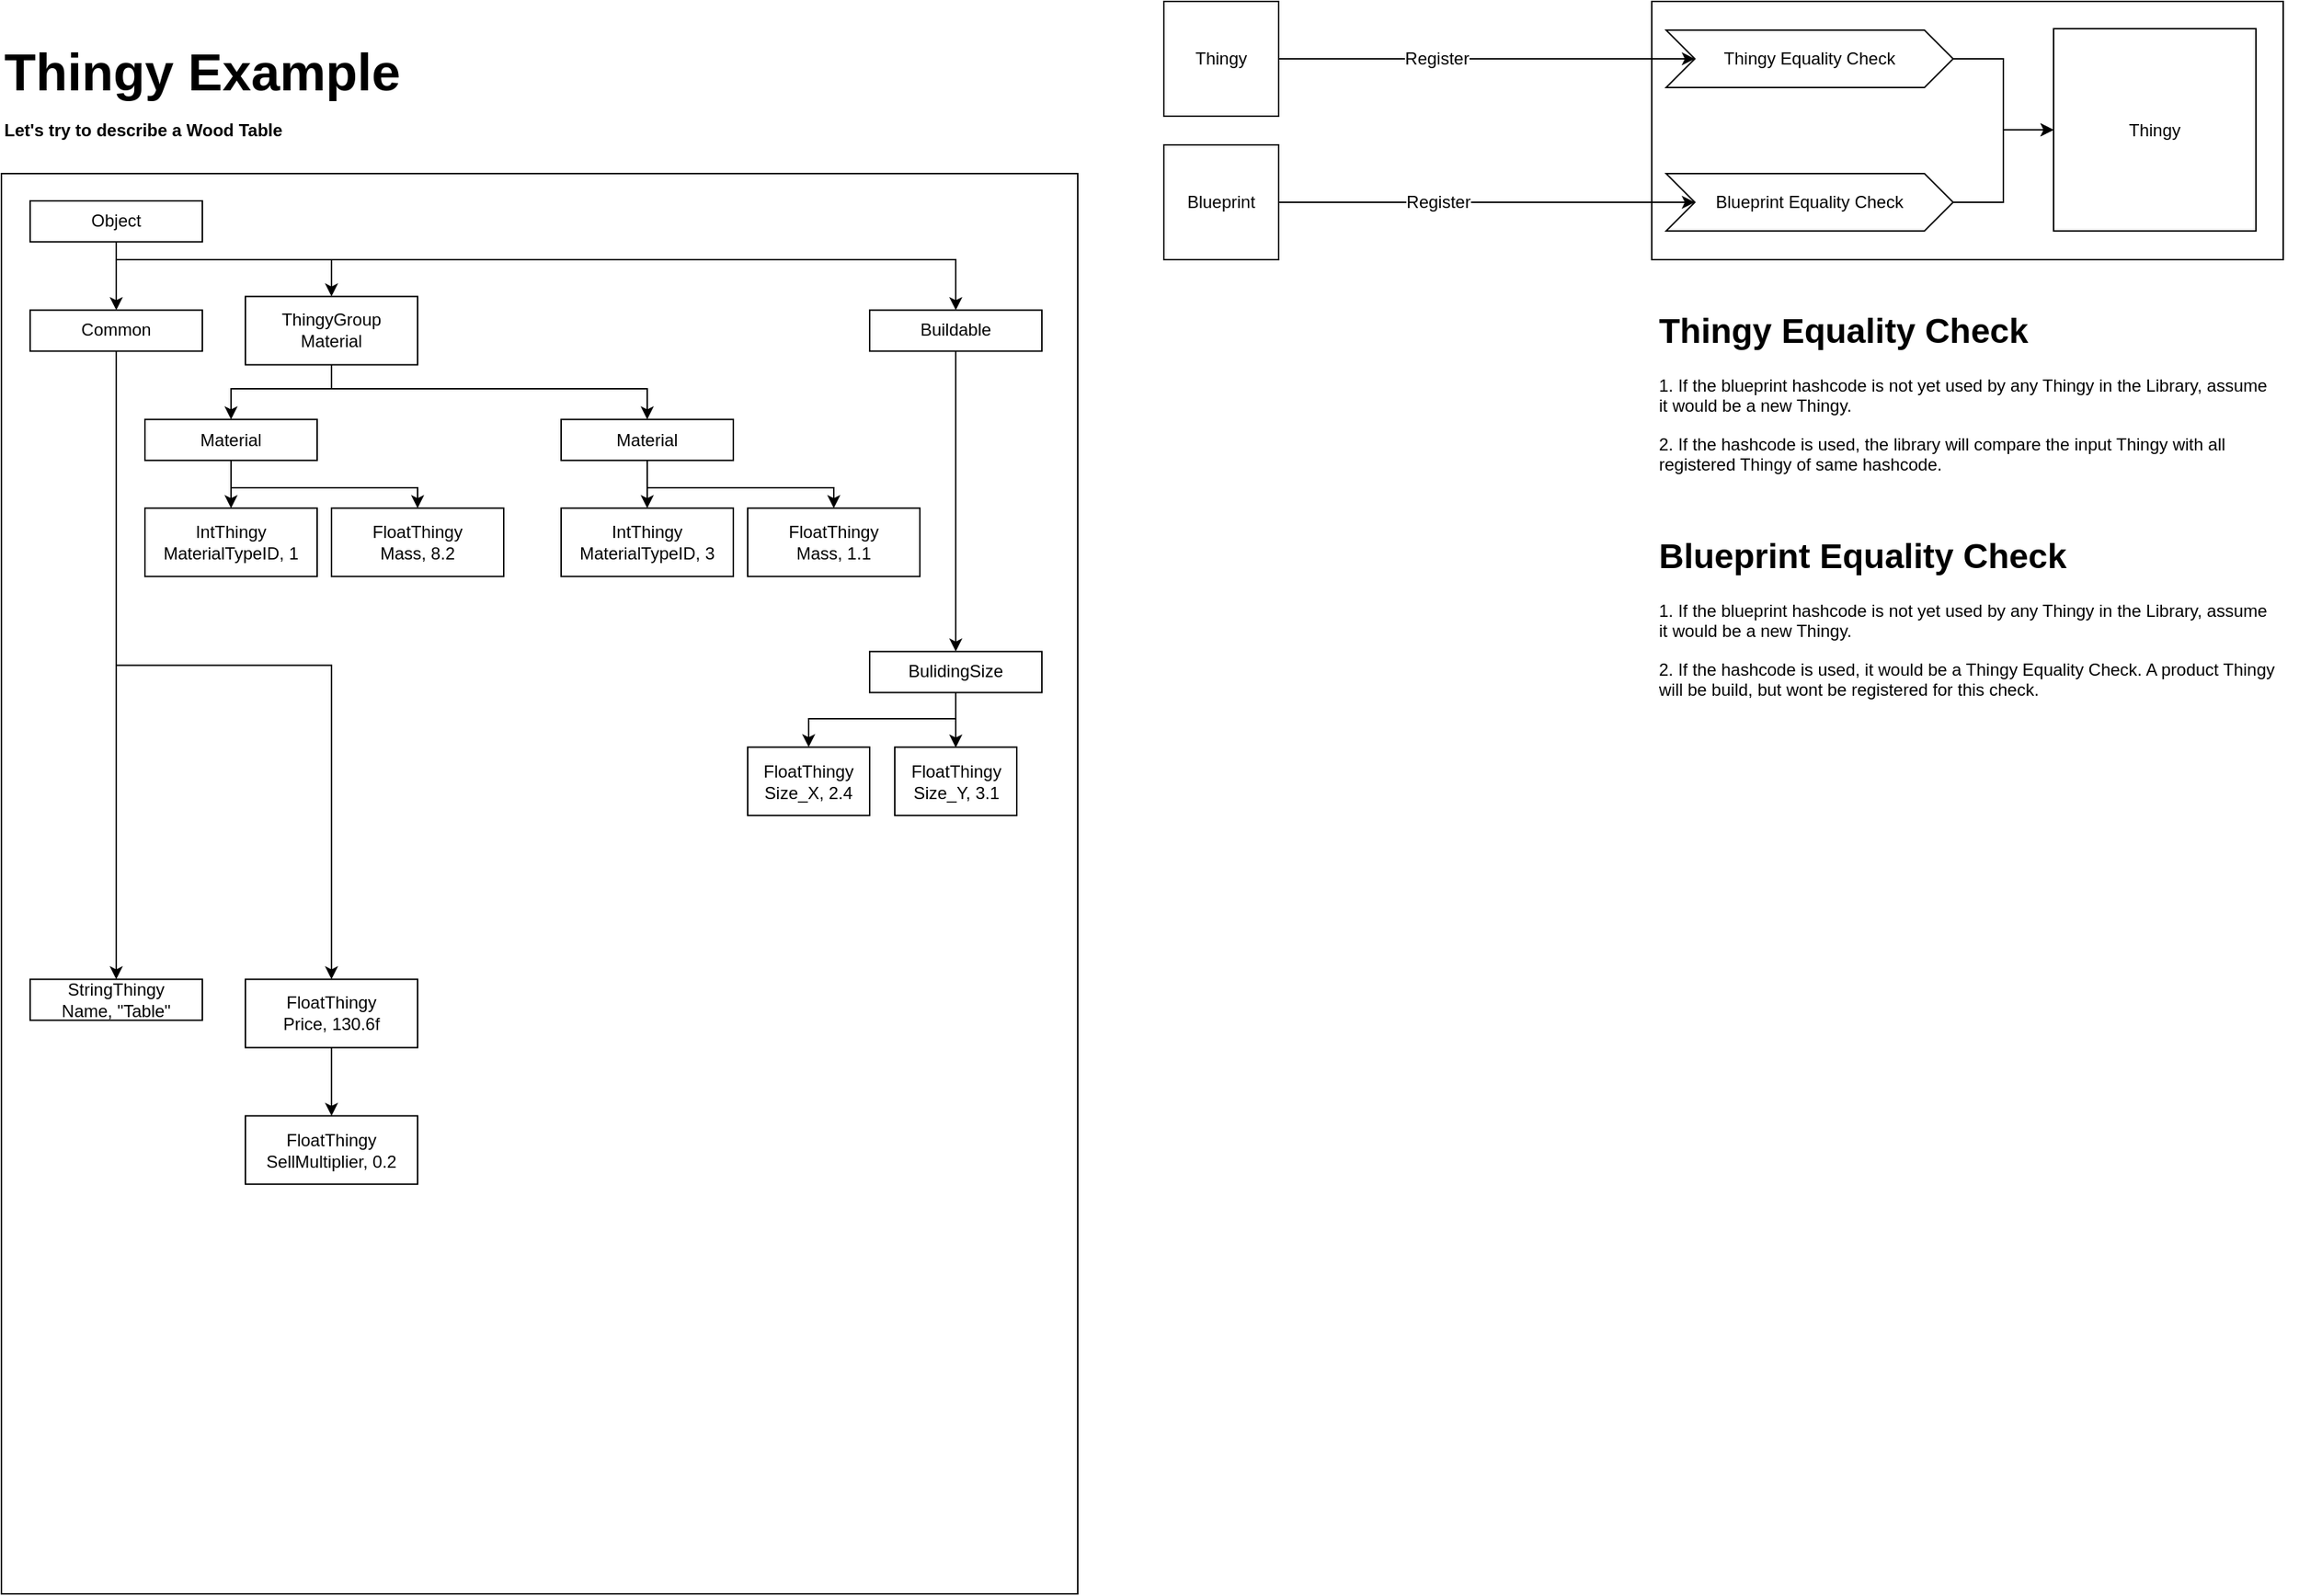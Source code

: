 <mxfile version="10.6.3" type="github"><diagram id="C_mR6CYTZlywy4-nMV0M" name="Page-1"><mxGraphModel dx="4303" dy="1674" grid="1" gridSize="10" guides="1" tooltips="1" connect="1" arrows="1" fold="1" page="1" pageScale="1" pageWidth="827" pageHeight="1169" math="0" shadow="0"><root><mxCell id="0"/><mxCell id="1" parent="0"/><mxCell id="CSFQHow8QT7EH4-0Ss8l-1" value="Blueprint" style="whiteSpace=wrap;html=1;aspect=fixed;" parent="1" vertex="1"><mxGeometry x="20" y="120" width="80" height="80" as="geometry"/></mxCell><mxCell id="CSFQHow8QT7EH4-0Ss8l-2" value="&lt;div&gt;Thingy&lt;/div&gt;" style="whiteSpace=wrap;html=1;aspect=fixed;" parent="1" vertex="1"><mxGeometry x="20" y="20" width="80" height="80" as="geometry"/></mxCell><mxCell id="CSFQHow8QT7EH4-0Ss8l-8" value="" style="group;resizable=1;recursiveResize=0;" parent="1" vertex="1" connectable="0"><mxGeometry x="360" y="20" width="450" height="180" as="geometry"/></mxCell><mxCell id="CSFQHow8QT7EH4-0Ss8l-6" value="" style="rounded=0;whiteSpace=wrap;html=1;" parent="CSFQHow8QT7EH4-0Ss8l-8" vertex="1"><mxGeometry width="440" height="180" as="geometry"/></mxCell><mxCell id="CSFQHow8QT7EH4-0Ss8l-7" value="&lt;div&gt;Thingy&lt;/div&gt;" style="whiteSpace=wrap;html=1;aspect=fixed;" parent="CSFQHow8QT7EH4-0Ss8l-8" vertex="1"><mxGeometry x="280" y="19" width="141" height="141" as="geometry"/></mxCell><mxCell id="CSFQHow8QT7EH4-0Ss8l-22" style="edgeStyle=orthogonalEdgeStyle;rounded=0;orthogonalLoop=1;jettySize=auto;html=1;exitX=1;exitY=0.5;exitDx=0;exitDy=0;" parent="CSFQHow8QT7EH4-0Ss8l-8" source="CSFQHow8QT7EH4-0Ss8l-20" target="CSFQHow8QT7EH4-0Ss8l-7" edge="1"><mxGeometry relative="1" as="geometry"/></mxCell><mxCell id="CSFQHow8QT7EH4-0Ss8l-20" value="Thingy Equality Check" style="shape=step;perimeter=stepPerimeter;whiteSpace=wrap;html=1;fixedSize=1;" parent="CSFQHow8QT7EH4-0Ss8l-8" vertex="1"><mxGeometry x="10" y="20" width="200" height="40" as="geometry"/></mxCell><mxCell id="CSFQHow8QT7EH4-0Ss8l-24" style="edgeStyle=orthogonalEdgeStyle;rounded=0;orthogonalLoop=1;jettySize=auto;html=1;exitX=1;exitY=0.5;exitDx=0;exitDy=0;entryX=0;entryY=0.5;entryDx=0;entryDy=0;" parent="CSFQHow8QT7EH4-0Ss8l-8" source="CSFQHow8QT7EH4-0Ss8l-23" target="CSFQHow8QT7EH4-0Ss8l-7" edge="1"><mxGeometry relative="1" as="geometry"/></mxCell><mxCell id="CSFQHow8QT7EH4-0Ss8l-23" value="Blueprint Equality Check" style="shape=step;perimeter=stepPerimeter;whiteSpace=wrap;html=1;fixedSize=1;" parent="CSFQHow8QT7EH4-0Ss8l-8" vertex="1"><mxGeometry x="10" y="120" width="200" height="40" as="geometry"/></mxCell><mxCell id="CSFQHow8QT7EH4-0Ss8l-10" style="edgeStyle=orthogonalEdgeStyle;rounded=0;orthogonalLoop=1;jettySize=auto;html=1;exitX=1;exitY=0.5;exitDx=0;exitDy=0;entryX=0;entryY=0.5;entryDx=0;entryDy=0;" parent="1" source="CSFQHow8QT7EH4-0Ss8l-2" target="CSFQHow8QT7EH4-0Ss8l-20" edge="1"><mxGeometry relative="1" as="geometry"><mxPoint x="250" y="60" as="targetPoint"/></mxGeometry></mxCell><mxCell id="CSFQHow8QT7EH4-0Ss8l-11" value="Register" style="text;html=1;resizable=0;points=[];align=center;verticalAlign=middle;labelBackgroundColor=#ffffff;" parent="CSFQHow8QT7EH4-0Ss8l-10" vertex="1" connectable="0"><mxGeometry x="-0.473" y="2" relative="1" as="geometry"><mxPoint x="33.5" y="2" as="offset"/></mxGeometry></mxCell><mxCell id="CSFQHow8QT7EH4-0Ss8l-9" style="edgeStyle=orthogonalEdgeStyle;rounded=0;orthogonalLoop=1;jettySize=auto;html=1;exitX=1;exitY=0.5;exitDx=0;exitDy=0;entryX=0;entryY=0.5;entryDx=0;entryDy=0;" parent="1" source="CSFQHow8QT7EH4-0Ss8l-1" target="CSFQHow8QT7EH4-0Ss8l-23" edge="1"><mxGeometry relative="1" as="geometry"><mxPoint x="130" y="490" as="targetPoint"/></mxGeometry></mxCell><mxCell id="CSFQHow8QT7EH4-0Ss8l-12" value="&lt;div&gt;Register&lt;/div&gt;" style="text;html=1;resizable=0;points=[];align=center;verticalAlign=middle;labelBackgroundColor=#ffffff;" parent="CSFQHow8QT7EH4-0Ss8l-9" vertex="1" connectable="0"><mxGeometry x="-0.646" y="3" relative="1" as="geometry"><mxPoint x="59" y="3" as="offset"/></mxGeometry></mxCell><mxCell id="FGdSU6rFXtjGBXNqWp7h-1" value="&lt;h1&gt;Thingy Equality Check&lt;br&gt;&lt;/h1&gt;&lt;p&gt;1. If the blueprint hashcode is not yet used by any Thingy in the Library, assume it would be a new Thingy.&lt;/p&gt;&lt;p&gt;2. If the hashcode is used, the library will compare the input Thingy with all registered Thingy of same hashcode.&lt;/p&gt;&lt;p&gt;&lt;br&gt;&lt;/p&gt;&lt;h1&gt;Blueprint Equality Check&lt;br&gt;&lt;/h1&gt;&lt;p&gt;1. If the blueprint hashcode is not yet used by any Thingy in the Library, assume it would be a new Thingy.&lt;/p&gt;&lt;p&gt;2. If the hashcode is used, it would be a Thingy Equality Check. A product Thingy will be build, but wont be registered for this check.&lt;br&gt;&lt;/p&gt;&lt;br&gt;&lt;p&gt;&lt;br&gt;&lt;/p&gt;&lt;br&gt;&lt;p&gt;&lt;br&gt;&lt;/p&gt;" style="text;html=1;strokeColor=none;fillColor=none;spacing=5;spacingTop=-20;whiteSpace=wrap;overflow=hidden;rounded=0;" vertex="1" parent="1"><mxGeometry x="360" y="230" width="440" height="320" as="geometry"/></mxCell><mxCell id="FGdSU6rFXtjGBXNqWp7h-3" value="&lt;div style=&quot;line-height: 100%&quot;&gt;&lt;p align=&quot;right&quot;&gt;&lt;font style=&quot;font-size: 36px&quot;&gt;Thingy Example&lt;font style=&quot;font-size: 16px&quot;&gt;&lt;br&gt;&lt;/font&gt;&lt;/font&gt;&lt;/p&gt;&lt;p align=&quot;left&quot;&gt;Let's try to describe a Wood Table&lt;font style=&quot;font-size: 36px&quot;&gt;&lt;br&gt;&lt;/font&gt;&lt;/p&gt;&lt;/div&gt;" style="text;html=1;strokeColor=none;fillColor=none;align=left;verticalAlign=bottom;whiteSpace=wrap;rounded=0;fontStyle=1" vertex="1" parent="1"><mxGeometry x="-790" y="30" width="750" height="100" as="geometry"/></mxCell><mxCell id="FGdSU6rFXtjGBXNqWp7h-47" value="" style="group" vertex="1" connectable="0" parent="1"><mxGeometry x="-790" y="140" width="750" height="990" as="geometry"/></mxCell><mxCell id="FGdSU6rFXtjGBXNqWp7h-2" value="" style="rounded=0;whiteSpace=wrap;html=1;connectable=0;resizable=1;movable=0;cloneable=0;deletable=0;rotatable=0;editable=0;recursiveResize=0;" vertex="1" parent="FGdSU6rFXtjGBXNqWp7h-47"><mxGeometry width="750" height="990.0" as="geometry"/></mxCell><mxCell id="FGdSU6rFXtjGBXNqWp7h-51" style="edgeStyle=orthogonalEdgeStyle;rounded=0;orthogonalLoop=1;jettySize=auto;html=1;" edge="1" parent="FGdSU6rFXtjGBXNqWp7h-47" source="FGdSU6rFXtjGBXNqWp7h-5" target="FGdSU6rFXtjGBXNqWp7h-9"><mxGeometry relative="1" as="geometry"/></mxCell><mxCell id="FGdSU6rFXtjGBXNqWp7h-52" style="edgeStyle=orthogonalEdgeStyle;rounded=0;orthogonalLoop=1;jettySize=auto;html=1;exitX=0.5;exitY=1;exitDx=0;exitDy=0;" edge="1" parent="FGdSU6rFXtjGBXNqWp7h-47" source="FGdSU6rFXtjGBXNqWp7h-5" target="FGdSU6rFXtjGBXNqWp7h-17"><mxGeometry relative="1" as="geometry"><Array as="points"><mxPoint x="80" y="60"/><mxPoint x="230" y="60"/></Array></mxGeometry></mxCell><mxCell id="FGdSU6rFXtjGBXNqWp7h-53" style="edgeStyle=orthogonalEdgeStyle;rounded=0;orthogonalLoop=1;jettySize=auto;html=1;exitX=0.5;exitY=1;exitDx=0;exitDy=0;entryX=0.5;entryY=0;entryDx=0;entryDy=0;" edge="1" parent="FGdSU6rFXtjGBXNqWp7h-47" source="FGdSU6rFXtjGBXNqWp7h-5" target="FGdSU6rFXtjGBXNqWp7h-36"><mxGeometry relative="1" as="geometry"><Array as="points"><mxPoint x="80" y="60"/><mxPoint x="665" y="60"/></Array></mxGeometry></mxCell><mxCell id="FGdSU6rFXtjGBXNqWp7h-5" value="Object" style="rounded=0;html=1;align=center;verticalAlign=middle;labelPosition=center;verticalLabelPosition=middle;spacing=2;whiteSpace=wrap;" vertex="1" parent="FGdSU6rFXtjGBXNqWp7h-47"><mxGeometry x="20" y="19.038" width="120" height="28.558" as="geometry"/></mxCell><mxCell id="FGdSU6rFXtjGBXNqWp7h-9" value="&lt;div&gt;Common&lt;/div&gt;" style="rounded=0;html=1;align=center;verticalAlign=middle;labelPosition=center;verticalLabelPosition=middle;spacing=2;whiteSpace=wrap;" vertex="1" parent="FGdSU6rFXtjGBXNqWp7h-47"><mxGeometry x="20" y="95.192" width="120" height="28.558" as="geometry"/></mxCell><mxCell id="FGdSU6rFXtjGBXNqWp7h-11" value="&lt;div&gt;StringThingy&lt;/div&gt;&lt;div&gt;Name, &quot;Table&quot;&lt;br&gt;&lt;/div&gt;" style="rounded=0;html=1;align=center;verticalAlign=middle;labelPosition=center;verticalLabelPosition=middle;spacing=2;whiteSpace=wrap;" vertex="1" parent="FGdSU6rFXtjGBXNqWp7h-47"><mxGeometry x="20" y="561.635" width="120" height="28.558" as="geometry"/></mxCell><mxCell id="FGdSU6rFXtjGBXNqWp7h-12" style="edgeStyle=orthogonalEdgeStyle;rounded=0;orthogonalLoop=1;jettySize=auto;html=1;exitX=0.5;exitY=1;exitDx=0;exitDy=0;entryX=0.5;entryY=0;entryDx=0;entryDy=0;" edge="1" parent="FGdSU6rFXtjGBXNqWp7h-47" source="FGdSU6rFXtjGBXNqWp7h-9" target="FGdSU6rFXtjGBXNqWp7h-11"><mxGeometry relative="1" as="geometry"/></mxCell><mxCell id="FGdSU6rFXtjGBXNqWp7h-13" value="&lt;div&gt;FloatThingy&lt;/div&gt;&lt;div&gt;Price, 130.6f&lt;br&gt;&lt;/div&gt;" style="rounded=0;html=1;align=center;verticalAlign=middle;labelPosition=center;verticalLabelPosition=middle;spacing=2;whiteSpace=wrap;" vertex="1" parent="FGdSU6rFXtjGBXNqWp7h-47"><mxGeometry x="170" y="561.635" width="120" height="47.596" as="geometry"/></mxCell><mxCell id="FGdSU6rFXtjGBXNqWp7h-14" style="edgeStyle=orthogonalEdgeStyle;rounded=0;orthogonalLoop=1;jettySize=auto;html=1;exitX=0.5;exitY=1;exitDx=0;exitDy=0;" edge="1" parent="FGdSU6rFXtjGBXNqWp7h-47" source="FGdSU6rFXtjGBXNqWp7h-9" target="FGdSU6rFXtjGBXNqWp7h-13"><mxGeometry relative="1" as="geometry"/></mxCell><mxCell id="FGdSU6rFXtjGBXNqWp7h-15" value="&lt;div&gt;FloatThingy&lt;/div&gt;&lt;div&gt;SellMultiplier, 0.2&lt;br&gt;&lt;/div&gt;" style="rounded=0;html=1;align=center;verticalAlign=middle;labelPosition=center;verticalLabelPosition=middle;spacing=2;whiteSpace=wrap;" vertex="1" parent="FGdSU6rFXtjGBXNqWp7h-47"><mxGeometry x="170" y="656.827" width="120" height="47.596" as="geometry"/></mxCell><mxCell id="FGdSU6rFXtjGBXNqWp7h-16" style="edgeStyle=orthogonalEdgeStyle;rounded=0;orthogonalLoop=1;jettySize=auto;html=1;exitX=0.5;exitY=1;exitDx=0;exitDy=0;entryX=0.5;entryY=0;entryDx=0;entryDy=0;" edge="1" parent="FGdSU6rFXtjGBXNqWp7h-47" source="FGdSU6rFXtjGBXNqWp7h-13" target="FGdSU6rFXtjGBXNqWp7h-15"><mxGeometry relative="1" as="geometry"/></mxCell><mxCell id="FGdSU6rFXtjGBXNqWp7h-17" value="&lt;div&gt;ThingyGroup&lt;/div&gt;&lt;div&gt;Material&lt;br&gt;&lt;/div&gt;" style="rounded=0;html=1;align=center;verticalAlign=middle;labelPosition=center;verticalLabelPosition=middle;spacing=2;whiteSpace=wrap;" vertex="1" parent="FGdSU6rFXtjGBXNqWp7h-47"><mxGeometry x="170" y="85.673" width="120" height="47.596" as="geometry"/></mxCell><mxCell id="FGdSU6rFXtjGBXNqWp7h-28" value="" style="group" vertex="1" connectable="0" parent="FGdSU6rFXtjGBXNqWp7h-47"><mxGeometry x="470" y="171.346" width="270" height="109.471" as="geometry"/></mxCell><mxCell id="FGdSU6rFXtjGBXNqWp7h-22" value="&lt;div&gt;Material&lt;/div&gt;" style="rounded=0;html=1;align=center;verticalAlign=middle;labelPosition=center;verticalLabelPosition=middle;spacing=2;whiteSpace=wrap;" vertex="1" parent="FGdSU6rFXtjGBXNqWp7h-28"><mxGeometry x="-80" width="120" height="28.558" as="geometry"/></mxCell><mxCell id="FGdSU6rFXtjGBXNqWp7h-24" value="&lt;div&gt;IntThingy&lt;/div&gt;&lt;div&gt;MaterialTypeID, 3&lt;br&gt;&lt;/div&gt;" style="rounded=0;html=1;align=center;verticalAlign=middle;labelPosition=center;verticalLabelPosition=middle;spacing=2;whiteSpace=wrap;" vertex="1" parent="FGdSU6rFXtjGBXNqWp7h-28"><mxGeometry x="-80" y="61.875" width="120" height="47.596" as="geometry"/></mxCell><mxCell id="FGdSU6rFXtjGBXNqWp7h-25" style="edgeStyle=orthogonalEdgeStyle;rounded=0;orthogonalLoop=1;jettySize=auto;html=1;exitX=0.5;exitY=1;exitDx=0;exitDy=0;entryX=0.5;entryY=0;entryDx=0;entryDy=0;" edge="1" parent="FGdSU6rFXtjGBXNqWp7h-28" source="FGdSU6rFXtjGBXNqWp7h-22" target="FGdSU6rFXtjGBXNqWp7h-24"><mxGeometry relative="1" as="geometry"/></mxCell><mxCell id="FGdSU6rFXtjGBXNqWp7h-26" value="&lt;div&gt;FloatThingy&lt;/div&gt;&lt;div&gt;Mass, 1.1&lt;br&gt;&lt;/div&gt;" style="rounded=0;html=1;align=center;verticalAlign=middle;labelPosition=center;verticalLabelPosition=middle;spacing=2;whiteSpace=wrap;" vertex="1" parent="FGdSU6rFXtjGBXNqWp7h-28"><mxGeometry x="50" y="61.875" width="120" height="47.596" as="geometry"/></mxCell><mxCell id="FGdSU6rFXtjGBXNqWp7h-27" style="edgeStyle=orthogonalEdgeStyle;rounded=0;orthogonalLoop=1;jettySize=auto;html=1;exitX=0.5;exitY=1;exitDx=0;exitDy=0;entryX=0.5;entryY=0;entryDx=0;entryDy=0;" edge="1" parent="FGdSU6rFXtjGBXNqWp7h-28" source="FGdSU6rFXtjGBXNqWp7h-22" target="FGdSU6rFXtjGBXNqWp7h-26"><mxGeometry relative="1" as="geometry"><Array as="points"><mxPoint x="-20" y="47.596"/><mxPoint x="110" y="47.596"/></Array></mxGeometry></mxCell><mxCell id="FGdSU6rFXtjGBXNqWp7h-23" style="edgeStyle=orthogonalEdgeStyle;rounded=0;orthogonalLoop=1;jettySize=auto;html=1;exitX=0.5;exitY=1;exitDx=0;exitDy=0;entryX=0.5;entryY=0;entryDx=0;entryDy=0;" edge="1" parent="FGdSU6rFXtjGBXNqWp7h-47" source="FGdSU6rFXtjGBXNqWp7h-17" target="FGdSU6rFXtjGBXNqWp7h-22"><mxGeometry relative="1" as="geometry"><Array as="points"><mxPoint x="230" y="150"/><mxPoint x="450" y="150"/></Array></mxGeometry></mxCell><mxCell id="FGdSU6rFXtjGBXNqWp7h-29" value="" style="group" vertex="1" connectable="0" parent="FGdSU6rFXtjGBXNqWp7h-47"><mxGeometry x="180" y="171.346" width="270" height="109.471" as="geometry"/></mxCell><mxCell id="FGdSU6rFXtjGBXNqWp7h-46" style="edgeStyle=orthogonalEdgeStyle;rounded=0;orthogonalLoop=1;jettySize=auto;html=1;exitX=0.5;exitY=1;exitDx=0;exitDy=0;entryX=0.5;entryY=0;entryDx=0;entryDy=0;" edge="1" parent="FGdSU6rFXtjGBXNqWp7h-29" source="FGdSU6rFXtjGBXNqWp7h-30" target="FGdSU6rFXtjGBXNqWp7h-31"><mxGeometry relative="1" as="geometry"/></mxCell><mxCell id="FGdSU6rFXtjGBXNqWp7h-30" value="&lt;div&gt;Material&lt;/div&gt;" style="rounded=0;html=1;align=center;verticalAlign=middle;labelPosition=center;verticalLabelPosition=middle;spacing=2;whiteSpace=wrap;" vertex="1" parent="FGdSU6rFXtjGBXNqWp7h-29"><mxGeometry x="-80" width="120" height="28.558" as="geometry"/></mxCell><mxCell id="FGdSU6rFXtjGBXNqWp7h-31" value="&lt;div&gt;IntThingy&lt;/div&gt;&lt;div&gt;MaterialTypeID, 1&lt;br&gt;&lt;/div&gt;" style="rounded=0;html=1;align=center;verticalAlign=middle;labelPosition=center;verticalLabelPosition=middle;spacing=2;whiteSpace=wrap;" vertex="1" parent="FGdSU6rFXtjGBXNqWp7h-29"><mxGeometry x="-80" y="61.875" width="120" height="47.596" as="geometry"/></mxCell><mxCell id="FGdSU6rFXtjGBXNqWp7h-33" value="&lt;div&gt;FloatThingy&lt;/div&gt;&lt;div&gt;Mass, 8.2&lt;br&gt;&lt;/div&gt;" style="rounded=0;html=1;align=center;verticalAlign=middle;labelPosition=center;verticalLabelPosition=middle;spacing=2;whiteSpace=wrap;" vertex="1" parent="FGdSU6rFXtjGBXNqWp7h-29"><mxGeometry x="50" y="61.875" width="120" height="47.596" as="geometry"/></mxCell><mxCell id="FGdSU6rFXtjGBXNqWp7h-34" style="edgeStyle=orthogonalEdgeStyle;rounded=0;orthogonalLoop=1;jettySize=auto;html=1;exitX=0.5;exitY=1;exitDx=0;exitDy=0;entryX=0.5;entryY=0;entryDx=0;entryDy=0;" edge="1" parent="FGdSU6rFXtjGBXNqWp7h-29" source="FGdSU6rFXtjGBXNqWp7h-30" target="FGdSU6rFXtjGBXNqWp7h-33"><mxGeometry relative="1" as="geometry"><Array as="points"><mxPoint x="-20" y="47.596"/><mxPoint x="110" y="47.596"/></Array></mxGeometry></mxCell><mxCell id="FGdSU6rFXtjGBXNqWp7h-45" style="edgeStyle=orthogonalEdgeStyle;rounded=0;orthogonalLoop=1;jettySize=auto;html=1;exitX=0.5;exitY=1;exitDx=0;exitDy=0;entryX=0.5;entryY=0;entryDx=0;entryDy=0;" edge="1" parent="FGdSU6rFXtjGBXNqWp7h-47" source="FGdSU6rFXtjGBXNqWp7h-17" target="FGdSU6rFXtjGBXNqWp7h-30"><mxGeometry relative="1" as="geometry"><Array as="points"><mxPoint x="230" y="150"/><mxPoint x="160" y="150"/></Array></mxGeometry></mxCell><mxCell id="FGdSU6rFXtjGBXNqWp7h-36" value="Buildable" style="rounded=0;html=1;align=center;verticalAlign=middle;labelPosition=center;verticalLabelPosition=middle;spacing=2;whiteSpace=wrap;" vertex="1" parent="FGdSU6rFXtjGBXNqWp7h-47"><mxGeometry x="605" y="95.192" width="120" height="28.558" as="geometry"/></mxCell><mxCell id="FGdSU6rFXtjGBXNqWp7h-43" style="edgeStyle=orthogonalEdgeStyle;rounded=0;orthogonalLoop=1;jettySize=auto;html=1;exitX=0.5;exitY=1;exitDx=0;exitDy=0;" edge="1" parent="FGdSU6rFXtjGBXNqWp7h-47" source="FGdSU6rFXtjGBXNqWp7h-38"><mxGeometry relative="1" as="geometry"><mxPoint x="665" y="400.125" as="targetPoint"/></mxGeometry></mxCell><mxCell id="FGdSU6rFXtjGBXNqWp7h-38" value="BulidingSize" style="rounded=0;html=1;align=center;verticalAlign=middle;labelPosition=center;verticalLabelPosition=middle;spacing=2;whiteSpace=wrap;" vertex="1" parent="FGdSU6rFXtjGBXNqWp7h-47"><mxGeometry x="605" y="333.173" width="120" height="28.558" as="geometry"/></mxCell><mxCell id="FGdSU6rFXtjGBXNqWp7h-39" style="edgeStyle=orthogonalEdgeStyle;rounded=0;orthogonalLoop=1;jettySize=auto;html=1;exitX=0.5;exitY=1;exitDx=0;exitDy=0;entryX=0.5;entryY=0;entryDx=0;entryDy=0;" edge="1" parent="FGdSU6rFXtjGBXNqWp7h-47" source="FGdSU6rFXtjGBXNqWp7h-36" target="FGdSU6rFXtjGBXNqWp7h-38"><mxGeometry relative="1" as="geometry"/></mxCell><mxCell id="FGdSU6rFXtjGBXNqWp7h-40" value="&lt;div&gt;FloatThingy&lt;/div&gt;&lt;div&gt;Size_X, 2.4&lt;br&gt;&lt;/div&gt;" style="rounded=0;html=1;align=center;verticalAlign=middle;labelPosition=center;verticalLabelPosition=middle;spacing=2;whiteSpace=wrap;" vertex="1" parent="FGdSU6rFXtjGBXNqWp7h-47"><mxGeometry x="520" y="399.808" width="85" height="47.596" as="geometry"/></mxCell><mxCell id="FGdSU6rFXtjGBXNqWp7h-41" style="edgeStyle=orthogonalEdgeStyle;rounded=0;orthogonalLoop=1;jettySize=auto;html=1;exitX=0.5;exitY=1;exitDx=0;exitDy=0;entryX=0.5;entryY=0;entryDx=0;entryDy=0;" edge="1" parent="FGdSU6rFXtjGBXNqWp7h-47" source="FGdSU6rFXtjGBXNqWp7h-38" target="FGdSU6rFXtjGBXNqWp7h-40"><mxGeometry relative="1" as="geometry"><Array as="points"><mxPoint x="665" y="380"/><mxPoint x="563" y="380"/></Array></mxGeometry></mxCell><mxCell id="FGdSU6rFXtjGBXNqWp7h-42" value="&lt;div&gt;FloatThingy&lt;/div&gt;&lt;div&gt;Size_Y, 3.1&lt;br&gt;&lt;/div&gt;" style="rounded=0;html=1;align=center;verticalAlign=middle;labelPosition=center;verticalLabelPosition=middle;spacing=2;whiteSpace=wrap;" vertex="1" parent="FGdSU6rFXtjGBXNqWp7h-47"><mxGeometry x="622.5" y="399.808" width="85" height="47.596" as="geometry"/></mxCell></root></mxGraphModel></diagram></mxfile>